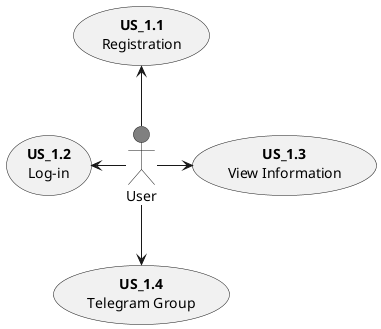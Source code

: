 @startuml
actor User #Gray

  
  usecase "<b>US_1.1</b>\nRegistration" as US_1
  usecase "<b>US_1.2</b>\nLog-in" as US_2
  usecase "<b>US_1.3</b>\nView Information" as US_3
  usecase "<b>US_1.4</b>\nTelegram Group" as US_4
  
 
  User -u-> US_1
  User -l-> US_2
  User -r-> US_3
  User -d-> US_4
@enduml
